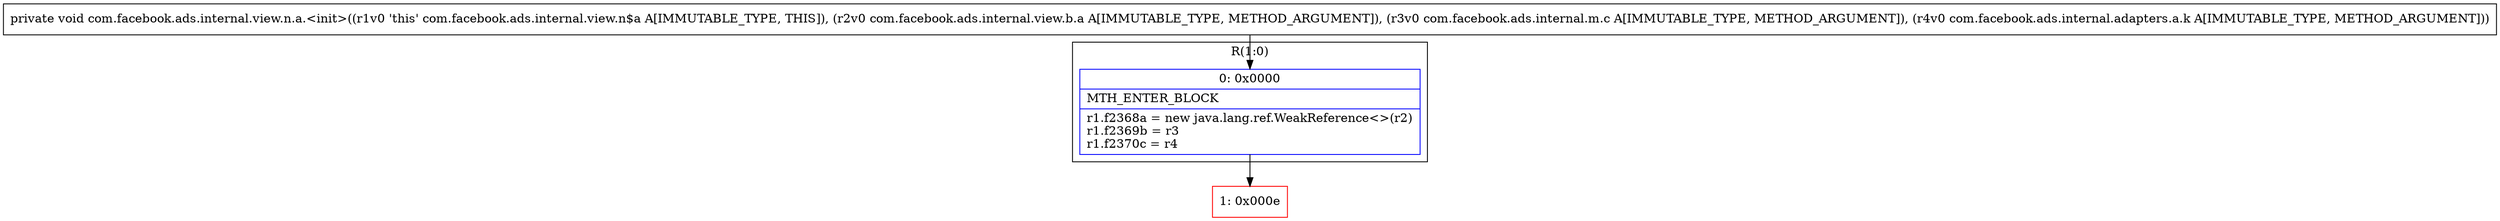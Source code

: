 digraph "CFG forcom.facebook.ads.internal.view.n.a.\<init\>(Lcom\/facebook\/ads\/internal\/view\/b\/a;Lcom\/facebook\/ads\/internal\/m\/c;Lcom\/facebook\/ads\/internal\/adapters\/a\/k;)V" {
subgraph cluster_Region_1296478461 {
label = "R(1:0)";
node [shape=record,color=blue];
Node_0 [shape=record,label="{0\:\ 0x0000|MTH_ENTER_BLOCK\l|r1.f2368a = new java.lang.ref.WeakReference\<\>(r2)\lr1.f2369b = r3\lr1.f2370c = r4\l}"];
}
Node_1 [shape=record,color=red,label="{1\:\ 0x000e}"];
MethodNode[shape=record,label="{private void com.facebook.ads.internal.view.n.a.\<init\>((r1v0 'this' com.facebook.ads.internal.view.n$a A[IMMUTABLE_TYPE, THIS]), (r2v0 com.facebook.ads.internal.view.b.a A[IMMUTABLE_TYPE, METHOD_ARGUMENT]), (r3v0 com.facebook.ads.internal.m.c A[IMMUTABLE_TYPE, METHOD_ARGUMENT]), (r4v0 com.facebook.ads.internal.adapters.a.k A[IMMUTABLE_TYPE, METHOD_ARGUMENT])) }"];
MethodNode -> Node_0;
Node_0 -> Node_1;
}

